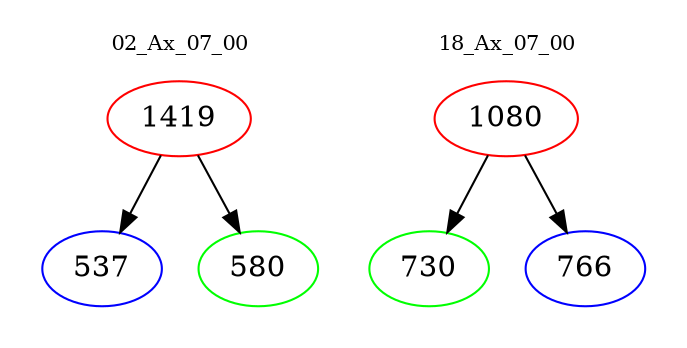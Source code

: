 digraph{
subgraph cluster_0 {
color = white
label = "02_Ax_07_00";
fontsize=10;
T0_1419 [label="1419", color="red"]
T0_1419 -> T0_537 [color="black"]
T0_537 [label="537", color="blue"]
T0_1419 -> T0_580 [color="black"]
T0_580 [label="580", color="green"]
}
subgraph cluster_1 {
color = white
label = "18_Ax_07_00";
fontsize=10;
T1_1080 [label="1080", color="red"]
T1_1080 -> T1_730 [color="black"]
T1_730 [label="730", color="green"]
T1_1080 -> T1_766 [color="black"]
T1_766 [label="766", color="blue"]
}
}
